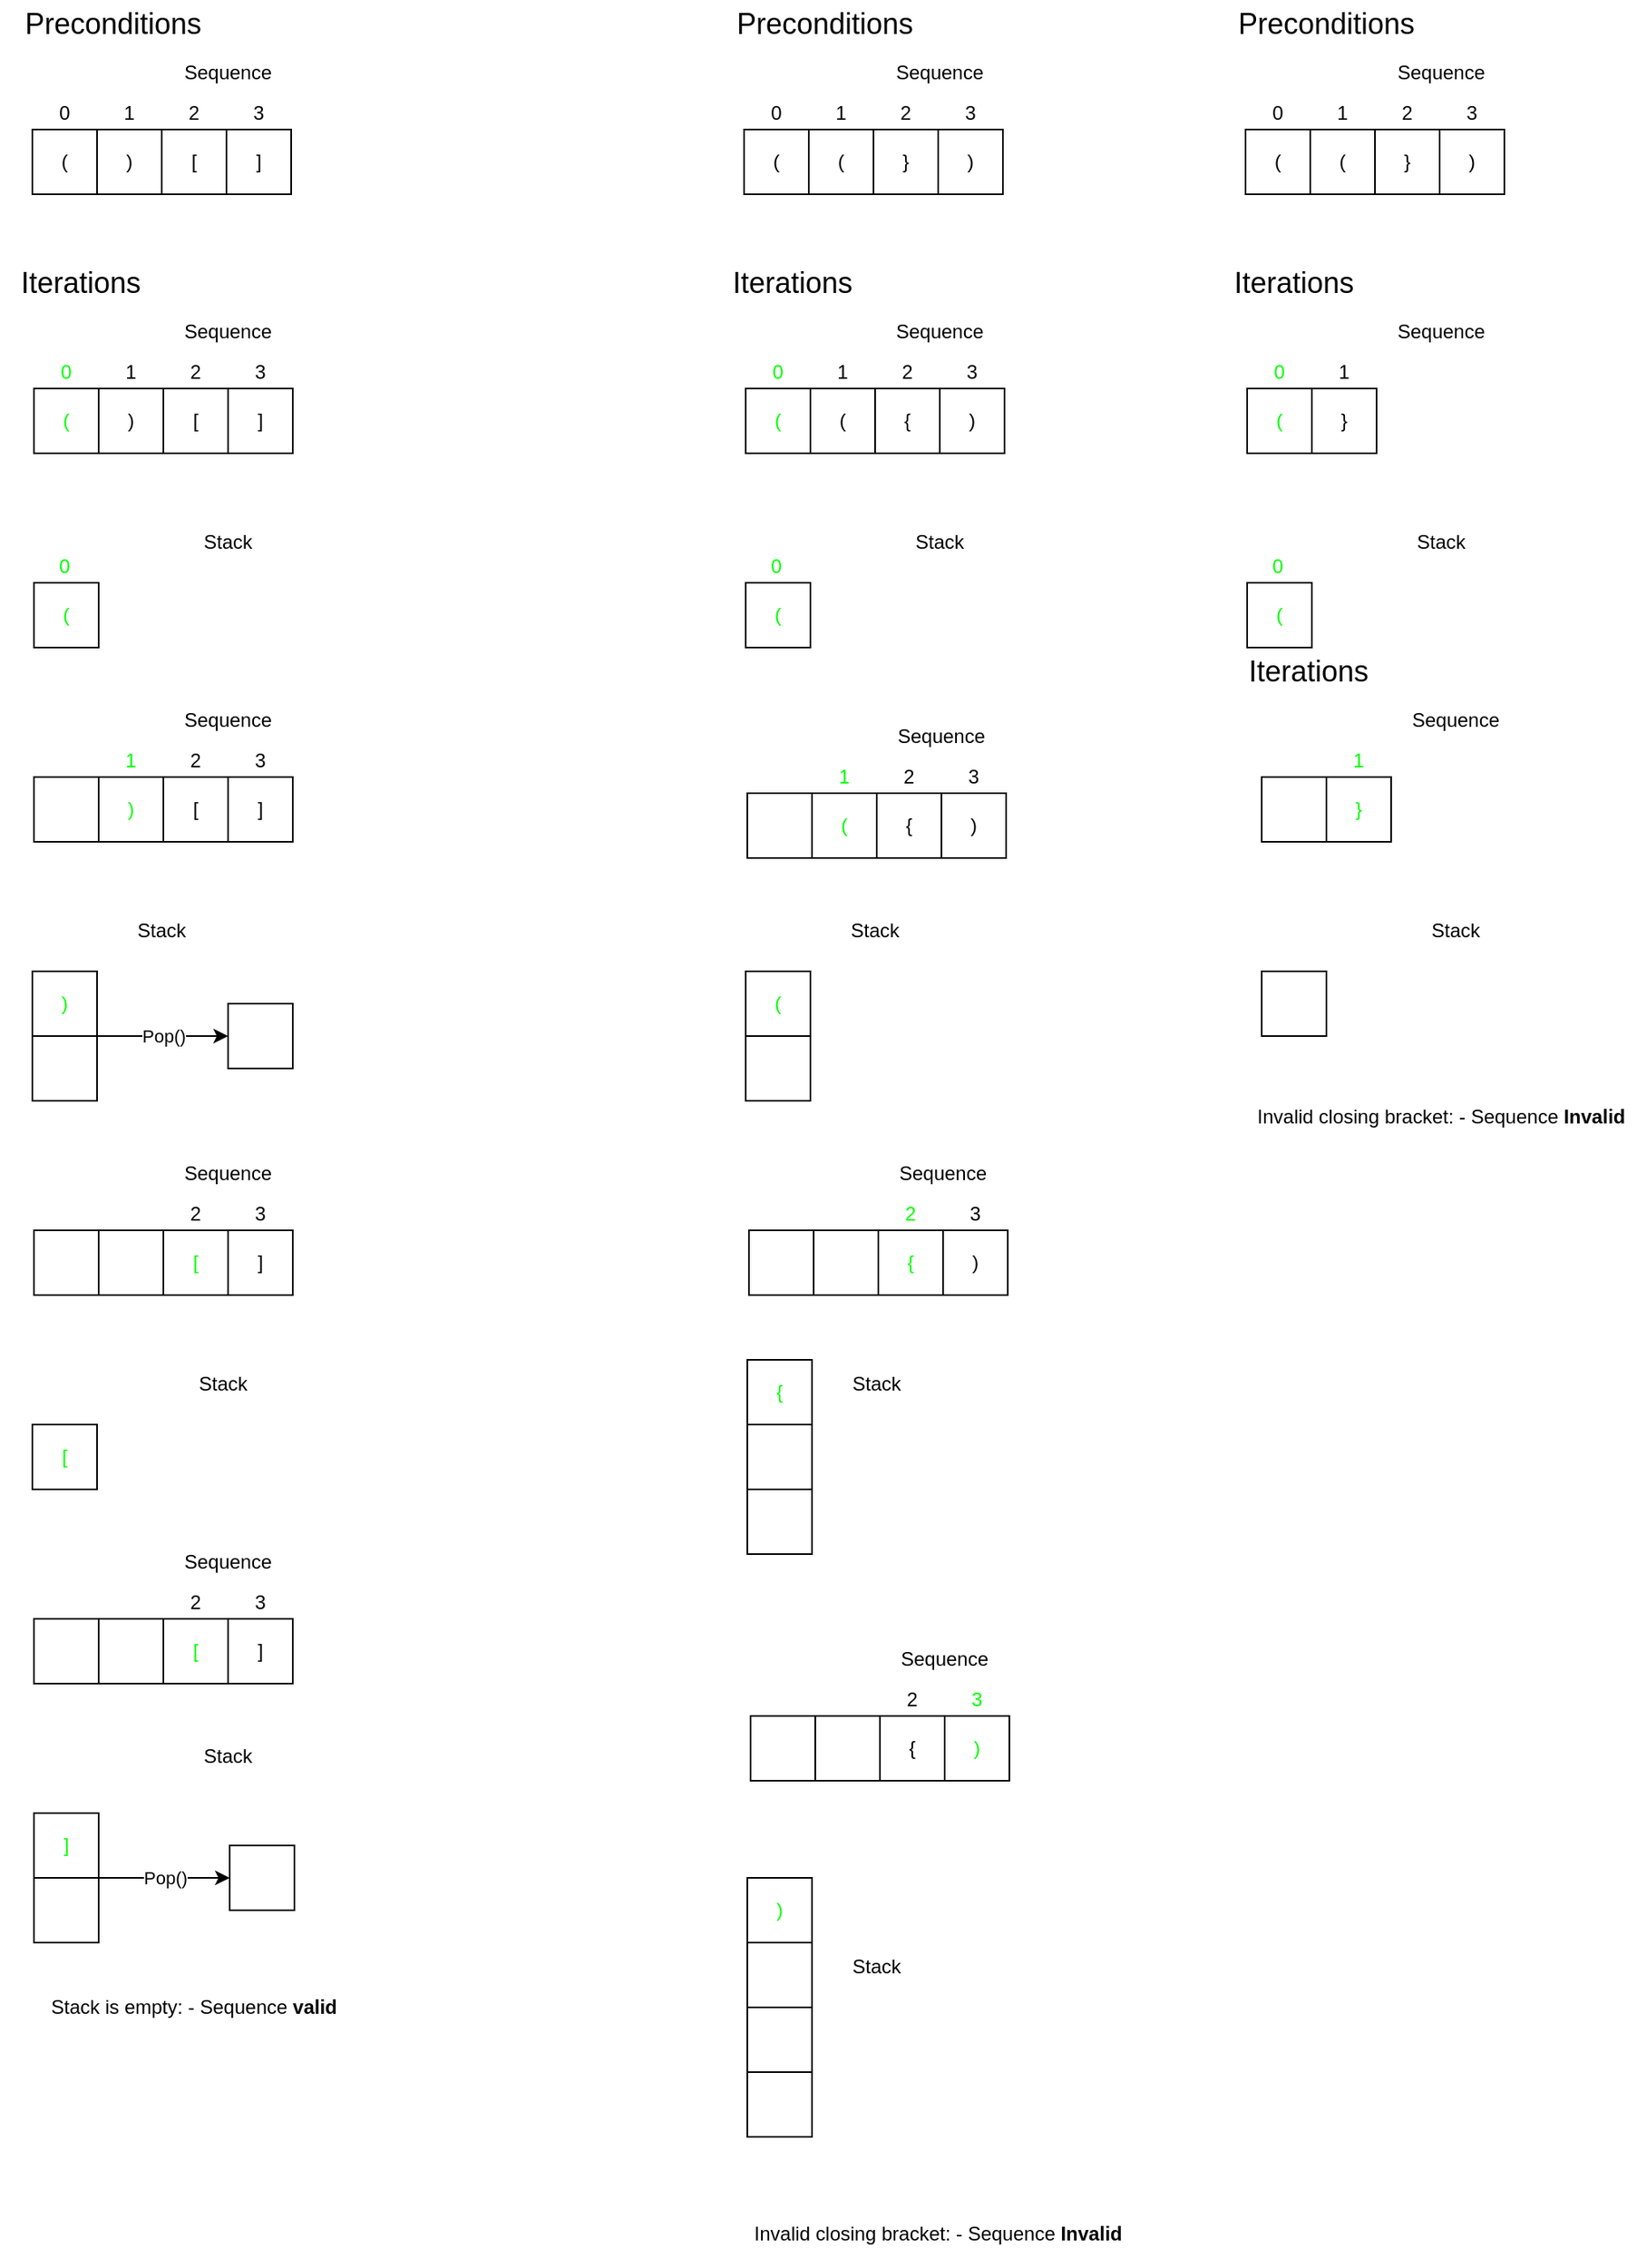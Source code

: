 <mxfile version="21.6.5" type="device">
  <diagram name="Page-1" id="on7K2pyPr1gFtHjquffn">
    <mxGraphModel dx="2720" dy="1686" grid="1" gridSize="10" guides="1" tooltips="1" connect="1" arrows="1" fold="1" page="1" pageScale="1" pageWidth="850" pageHeight="1100" math="0" shadow="0">
      <root>
        <mxCell id="0" />
        <mxCell id="1" parent="0" />
        <mxCell id="6OEM7R_kupbA7WdNX-fc-2" value="(" style="rounded=0;whiteSpace=wrap;html=1;" vertex="1" parent="1">
          <mxGeometry x="40" y="120" width="40" height="40" as="geometry" />
        </mxCell>
        <mxCell id="6OEM7R_kupbA7WdNX-fc-4" value=")" style="rounded=0;whiteSpace=wrap;html=1;" vertex="1" parent="1">
          <mxGeometry x="80" y="120" width="40" height="40" as="geometry" />
        </mxCell>
        <mxCell id="6OEM7R_kupbA7WdNX-fc-5" value="[" style="rounded=0;whiteSpace=wrap;html=1;" vertex="1" parent="1">
          <mxGeometry x="120" y="120" width="40" height="40" as="geometry" />
        </mxCell>
        <mxCell id="6OEM7R_kupbA7WdNX-fc-6" value="]" style="rounded=0;whiteSpace=wrap;html=1;" vertex="1" parent="1">
          <mxGeometry x="160" y="120" width="40" height="40" as="geometry" />
        </mxCell>
        <mxCell id="6OEM7R_kupbA7WdNX-fc-11" value="Sequence" style="text;html=1;strokeColor=none;fillColor=none;align=center;verticalAlign=middle;whiteSpace=wrap;rounded=0;" vertex="1" parent="1">
          <mxGeometry x="131" y="70" width="60" height="30" as="geometry" />
        </mxCell>
        <mxCell id="6OEM7R_kupbA7WdNX-fc-12" value="Preconditions" style="text;html=1;strokeColor=none;fillColor=none;align=center;verticalAlign=middle;whiteSpace=wrap;rounded=0;fontSize=18;" vertex="1" parent="1">
          <mxGeometry x="60" y="40" width="60" height="30" as="geometry" />
        </mxCell>
        <mxCell id="6OEM7R_kupbA7WdNX-fc-15" value="Iterations" style="text;html=1;strokeColor=none;fillColor=none;align=center;verticalAlign=middle;whiteSpace=wrap;rounded=0;fontSize=18;" vertex="1" parent="1">
          <mxGeometry x="40" y="200" width="60" height="30" as="geometry" />
        </mxCell>
        <mxCell id="6OEM7R_kupbA7WdNX-fc-16" value="(" style="rounded=0;whiteSpace=wrap;html=1;fontColor=#00FF00;" vertex="1" parent="1">
          <mxGeometry x="41" y="280" width="40" height="40" as="geometry" />
        </mxCell>
        <mxCell id="6OEM7R_kupbA7WdNX-fc-17" value=")" style="rounded=0;whiteSpace=wrap;html=1;" vertex="1" parent="1">
          <mxGeometry x="81" y="280" width="40" height="40" as="geometry" />
        </mxCell>
        <mxCell id="6OEM7R_kupbA7WdNX-fc-18" value="[" style="rounded=0;whiteSpace=wrap;html=1;" vertex="1" parent="1">
          <mxGeometry x="121" y="280" width="40" height="40" as="geometry" />
        </mxCell>
        <mxCell id="6OEM7R_kupbA7WdNX-fc-19" value="]" style="rounded=0;whiteSpace=wrap;html=1;" vertex="1" parent="1">
          <mxGeometry x="161" y="280" width="40" height="40" as="geometry" />
        </mxCell>
        <mxCell id="6OEM7R_kupbA7WdNX-fc-22" value="Sequence" style="text;html=1;strokeColor=none;fillColor=none;align=center;verticalAlign=middle;whiteSpace=wrap;rounded=0;" vertex="1" parent="1">
          <mxGeometry x="131" y="230" width="60" height="30" as="geometry" />
        </mxCell>
        <mxCell id="6OEM7R_kupbA7WdNX-fc-23" value="(" style="rounded=0;whiteSpace=wrap;html=1;fontColor=#00FF00;" vertex="1" parent="1">
          <mxGeometry x="41" y="400" width="40" height="40" as="geometry" />
        </mxCell>
        <mxCell id="6OEM7R_kupbA7WdNX-fc-24" value="0" style="text;html=1;strokeColor=none;fillColor=none;align=center;verticalAlign=middle;whiteSpace=wrap;rounded=0;" vertex="1" parent="1">
          <mxGeometry x="40" y="100" width="40" height="20" as="geometry" />
        </mxCell>
        <mxCell id="6OEM7R_kupbA7WdNX-fc-25" value="1" style="text;html=1;strokeColor=none;fillColor=none;align=center;verticalAlign=middle;whiteSpace=wrap;rounded=0;" vertex="1" parent="1">
          <mxGeometry x="80" y="100" width="40" height="20" as="geometry" />
        </mxCell>
        <mxCell id="6OEM7R_kupbA7WdNX-fc-26" value="2" style="text;html=1;strokeColor=none;fillColor=none;align=center;verticalAlign=middle;whiteSpace=wrap;rounded=0;" vertex="1" parent="1">
          <mxGeometry x="120" y="100" width="40" height="20" as="geometry" />
        </mxCell>
        <mxCell id="6OEM7R_kupbA7WdNX-fc-27" value="3" style="text;html=1;strokeColor=none;fillColor=none;align=center;verticalAlign=middle;whiteSpace=wrap;rounded=0;" vertex="1" parent="1">
          <mxGeometry x="160" y="100" width="40" height="20" as="geometry" />
        </mxCell>
        <mxCell id="6OEM7R_kupbA7WdNX-fc-30" value="Stack" style="text;html=1;strokeColor=none;fillColor=none;align=center;verticalAlign=middle;whiteSpace=wrap;rounded=0;" vertex="1" parent="1">
          <mxGeometry x="131" y="360" width="60" height="30" as="geometry" />
        </mxCell>
        <mxCell id="6OEM7R_kupbA7WdNX-fc-31" value="0" style="text;html=1;strokeColor=none;fillColor=none;align=center;verticalAlign=middle;whiteSpace=wrap;rounded=0;fontColor=#00FF00;" vertex="1" parent="1">
          <mxGeometry x="41" y="260" width="40" height="20" as="geometry" />
        </mxCell>
        <mxCell id="6OEM7R_kupbA7WdNX-fc-32" value="1" style="text;html=1;strokeColor=none;fillColor=none;align=center;verticalAlign=middle;whiteSpace=wrap;rounded=0;" vertex="1" parent="1">
          <mxGeometry x="81" y="260" width="40" height="20" as="geometry" />
        </mxCell>
        <mxCell id="6OEM7R_kupbA7WdNX-fc-33" value="2" style="text;html=1;strokeColor=none;fillColor=none;align=center;verticalAlign=middle;whiteSpace=wrap;rounded=0;" vertex="1" parent="1">
          <mxGeometry x="121" y="260" width="40" height="20" as="geometry" />
        </mxCell>
        <mxCell id="6OEM7R_kupbA7WdNX-fc-34" value="3" style="text;html=1;strokeColor=none;fillColor=none;align=center;verticalAlign=middle;whiteSpace=wrap;rounded=0;" vertex="1" parent="1">
          <mxGeometry x="161" y="260" width="40" height="20" as="geometry" />
        </mxCell>
        <mxCell id="6OEM7R_kupbA7WdNX-fc-38" value="(" style="rounded=0;whiteSpace=wrap;html=1;fontColor=#FFFFFF;" vertex="1" parent="1">
          <mxGeometry x="41" y="520" width="40" height="40" as="geometry" />
        </mxCell>
        <mxCell id="6OEM7R_kupbA7WdNX-fc-39" value=")" style="rounded=0;whiteSpace=wrap;html=1;fontColor=#00FF00;" vertex="1" parent="1">
          <mxGeometry x="81" y="520" width="40" height="40" as="geometry" />
        </mxCell>
        <mxCell id="6OEM7R_kupbA7WdNX-fc-40" value="[" style="rounded=0;whiteSpace=wrap;html=1;" vertex="1" parent="1">
          <mxGeometry x="121" y="520" width="40" height="40" as="geometry" />
        </mxCell>
        <mxCell id="6OEM7R_kupbA7WdNX-fc-41" value="]" style="rounded=0;whiteSpace=wrap;html=1;" vertex="1" parent="1">
          <mxGeometry x="161" y="520" width="40" height="40" as="geometry" />
        </mxCell>
        <mxCell id="6OEM7R_kupbA7WdNX-fc-44" value="Sequence" style="text;html=1;strokeColor=none;fillColor=none;align=center;verticalAlign=middle;whiteSpace=wrap;rounded=0;" vertex="1" parent="1">
          <mxGeometry x="131" y="470" width="60" height="30" as="geometry" />
        </mxCell>
        <mxCell id="6OEM7R_kupbA7WdNX-fc-45" value="(" style="rounded=0;whiteSpace=wrap;html=1;fontColor=#FFFFFF;" vertex="1" parent="1">
          <mxGeometry x="40" y="680" width="40" height="40" as="geometry" />
        </mxCell>
        <mxCell id="6OEM7R_kupbA7WdNX-fc-46" value="Stack" style="text;html=1;strokeColor=none;fillColor=none;align=center;verticalAlign=middle;whiteSpace=wrap;rounded=0;" vertex="1" parent="1">
          <mxGeometry x="90" y="600" width="60" height="30" as="geometry" />
        </mxCell>
        <mxCell id="6OEM7R_kupbA7WdNX-fc-47" value="0" style="text;html=1;strokeColor=none;fillColor=none;align=center;verticalAlign=middle;whiteSpace=wrap;rounded=0;fontColor=#FFFFFF;" vertex="1" parent="1">
          <mxGeometry x="41" y="500" width="40" height="20" as="geometry" />
        </mxCell>
        <mxCell id="6OEM7R_kupbA7WdNX-fc-48" value="1" style="text;html=1;strokeColor=none;fillColor=none;align=center;verticalAlign=middle;whiteSpace=wrap;rounded=0;fontColor=#00FF00;" vertex="1" parent="1">
          <mxGeometry x="81" y="500" width="40" height="20" as="geometry" />
        </mxCell>
        <mxCell id="6OEM7R_kupbA7WdNX-fc-49" value="2" style="text;html=1;strokeColor=none;fillColor=none;align=center;verticalAlign=middle;whiteSpace=wrap;rounded=0;" vertex="1" parent="1">
          <mxGeometry x="121" y="500" width="40" height="20" as="geometry" />
        </mxCell>
        <mxCell id="6OEM7R_kupbA7WdNX-fc-50" value="3" style="text;html=1;strokeColor=none;fillColor=none;align=center;verticalAlign=middle;whiteSpace=wrap;rounded=0;" vertex="1" parent="1">
          <mxGeometry x="161" y="500" width="40" height="20" as="geometry" />
        </mxCell>
        <mxCell id="6OEM7R_kupbA7WdNX-fc-53" value=")" style="rounded=0;whiteSpace=wrap;html=1;fontColor=#00FF00;" vertex="1" parent="1">
          <mxGeometry x="40" y="640" width="40" height="40" as="geometry" />
        </mxCell>
        <mxCell id="6OEM7R_kupbA7WdNX-fc-55" value="" style="rounded=0;whiteSpace=wrap;html=1;" vertex="1" parent="1">
          <mxGeometry x="161" y="660" width="40" height="40" as="geometry" />
        </mxCell>
        <mxCell id="6OEM7R_kupbA7WdNX-fc-57" value="(" style="rounded=0;whiteSpace=wrap;html=1;fontColor=#FFFFFF;" vertex="1" parent="1">
          <mxGeometry x="41" y="800" width="40" height="40" as="geometry" />
        </mxCell>
        <mxCell id="6OEM7R_kupbA7WdNX-fc-58" value=")" style="rounded=0;whiteSpace=wrap;html=1;fontColor=#FFFFFF;" vertex="1" parent="1">
          <mxGeometry x="81" y="800" width="40" height="40" as="geometry" />
        </mxCell>
        <mxCell id="6OEM7R_kupbA7WdNX-fc-59" value="[" style="rounded=0;whiteSpace=wrap;html=1;fontColor=#00FF00;" vertex="1" parent="1">
          <mxGeometry x="121" y="800" width="40" height="40" as="geometry" />
        </mxCell>
        <mxCell id="6OEM7R_kupbA7WdNX-fc-60" value="]" style="rounded=0;whiteSpace=wrap;html=1;" vertex="1" parent="1">
          <mxGeometry x="161" y="800" width="40" height="40" as="geometry" />
        </mxCell>
        <mxCell id="6OEM7R_kupbA7WdNX-fc-63" value="Sequence" style="text;html=1;strokeColor=none;fillColor=none;align=center;verticalAlign=middle;whiteSpace=wrap;rounded=0;" vertex="1" parent="1">
          <mxGeometry x="131" y="750" width="60" height="30" as="geometry" />
        </mxCell>
        <mxCell id="6OEM7R_kupbA7WdNX-fc-64" value="[" style="rounded=0;whiteSpace=wrap;html=1;fontColor=#00FF00;" vertex="1" parent="1">
          <mxGeometry x="40" y="920" width="40" height="40" as="geometry" />
        </mxCell>
        <mxCell id="6OEM7R_kupbA7WdNX-fc-65" value="Stack" style="text;html=1;strokeColor=none;fillColor=none;align=center;verticalAlign=middle;whiteSpace=wrap;rounded=0;" vertex="1" parent="1">
          <mxGeometry x="128" y="880" width="60" height="30" as="geometry" />
        </mxCell>
        <mxCell id="6OEM7R_kupbA7WdNX-fc-66" value="0" style="text;html=1;strokeColor=none;fillColor=none;align=center;verticalAlign=middle;whiteSpace=wrap;rounded=0;fontColor=#FFFFFF;" vertex="1" parent="1">
          <mxGeometry x="41" y="780" width="40" height="20" as="geometry" />
        </mxCell>
        <mxCell id="6OEM7R_kupbA7WdNX-fc-67" value="1" style="text;html=1;strokeColor=none;fillColor=none;align=center;verticalAlign=middle;whiteSpace=wrap;rounded=0;fontColor=#FFFFFF;" vertex="1" parent="1">
          <mxGeometry x="81" y="780" width="40" height="20" as="geometry" />
        </mxCell>
        <mxCell id="6OEM7R_kupbA7WdNX-fc-68" value="2" style="text;html=1;strokeColor=none;fillColor=none;align=center;verticalAlign=middle;whiteSpace=wrap;rounded=0;" vertex="1" parent="1">
          <mxGeometry x="121" y="780" width="40" height="20" as="geometry" />
        </mxCell>
        <mxCell id="6OEM7R_kupbA7WdNX-fc-69" value="3" style="text;html=1;strokeColor=none;fillColor=none;align=center;verticalAlign=middle;whiteSpace=wrap;rounded=0;" vertex="1" parent="1">
          <mxGeometry x="161" y="780" width="40" height="20" as="geometry" />
        </mxCell>
        <mxCell id="6OEM7R_kupbA7WdNX-fc-75" value="0" style="text;html=1;strokeColor=none;fillColor=none;align=center;verticalAlign=middle;whiteSpace=wrap;rounded=0;fontColor=#00FF00;" vertex="1" parent="1">
          <mxGeometry x="40" y="380" width="40" height="20" as="geometry" />
        </mxCell>
        <mxCell id="6OEM7R_kupbA7WdNX-fc-78" value="Pop()" style="endArrow=classic;html=1;rounded=0;exitX=1;exitY=0;exitDx=0;exitDy=0;entryX=0;entryY=0.5;entryDx=0;entryDy=0;" edge="1" parent="1" source="6OEM7R_kupbA7WdNX-fc-45" target="6OEM7R_kupbA7WdNX-fc-55">
          <mxGeometry width="50" height="50" relative="1" as="geometry">
            <mxPoint x="200" y="700" as="sourcePoint" />
            <mxPoint x="250" y="650" as="targetPoint" />
          </mxGeometry>
        </mxCell>
        <mxCell id="6OEM7R_kupbA7WdNX-fc-79" value="(" style="rounded=0;whiteSpace=wrap;html=1;fontColor=#FFFFFF;" vertex="1" parent="1">
          <mxGeometry x="41" y="1040" width="40" height="40" as="geometry" />
        </mxCell>
        <mxCell id="6OEM7R_kupbA7WdNX-fc-80" value=")" style="rounded=0;whiteSpace=wrap;html=1;fontColor=#FFFFFF;" vertex="1" parent="1">
          <mxGeometry x="81" y="1040" width="40" height="40" as="geometry" />
        </mxCell>
        <mxCell id="6OEM7R_kupbA7WdNX-fc-81" value="[" style="rounded=0;whiteSpace=wrap;html=1;fontColor=#00FF00;" vertex="1" parent="1">
          <mxGeometry x="121" y="1040" width="40" height="40" as="geometry" />
        </mxCell>
        <mxCell id="6OEM7R_kupbA7WdNX-fc-82" value="]" style="rounded=0;whiteSpace=wrap;html=1;" vertex="1" parent="1">
          <mxGeometry x="161" y="1040" width="40" height="40" as="geometry" />
        </mxCell>
        <mxCell id="6OEM7R_kupbA7WdNX-fc-83" value="Sequence" style="text;html=1;strokeColor=none;fillColor=none;align=center;verticalAlign=middle;whiteSpace=wrap;rounded=0;" vertex="1" parent="1">
          <mxGeometry x="131" y="990" width="60" height="30" as="geometry" />
        </mxCell>
        <mxCell id="6OEM7R_kupbA7WdNX-fc-84" value="[" style="rounded=0;whiteSpace=wrap;html=1;fontColor=#FFFFFF;" vertex="1" parent="1">
          <mxGeometry x="41" y="1200" width="40" height="40" as="geometry" />
        </mxCell>
        <mxCell id="6OEM7R_kupbA7WdNX-fc-85" value="Stack" style="text;html=1;strokeColor=none;fillColor=none;align=center;verticalAlign=middle;whiteSpace=wrap;rounded=0;" vertex="1" parent="1">
          <mxGeometry x="131" y="1110" width="60" height="30" as="geometry" />
        </mxCell>
        <mxCell id="6OEM7R_kupbA7WdNX-fc-86" value="0" style="text;html=1;strokeColor=none;fillColor=none;align=center;verticalAlign=middle;whiteSpace=wrap;rounded=0;fontColor=#FFFFFF;" vertex="1" parent="1">
          <mxGeometry x="41" y="1020" width="40" height="20" as="geometry" />
        </mxCell>
        <mxCell id="6OEM7R_kupbA7WdNX-fc-87" value="1" style="text;html=1;strokeColor=none;fillColor=none;align=center;verticalAlign=middle;whiteSpace=wrap;rounded=0;fontColor=#FFFFFF;" vertex="1" parent="1">
          <mxGeometry x="81" y="1020" width="40" height="20" as="geometry" />
        </mxCell>
        <mxCell id="6OEM7R_kupbA7WdNX-fc-88" value="2" style="text;html=1;strokeColor=none;fillColor=none;align=center;verticalAlign=middle;whiteSpace=wrap;rounded=0;" vertex="1" parent="1">
          <mxGeometry x="121" y="1020" width="40" height="20" as="geometry" />
        </mxCell>
        <mxCell id="6OEM7R_kupbA7WdNX-fc-89" value="3" style="text;html=1;strokeColor=none;fillColor=none;align=center;verticalAlign=middle;whiteSpace=wrap;rounded=0;" vertex="1" parent="1">
          <mxGeometry x="161" y="1020" width="40" height="20" as="geometry" />
        </mxCell>
        <mxCell id="6OEM7R_kupbA7WdNX-fc-90" value="]" style="rounded=0;whiteSpace=wrap;html=1;fontColor=#00FF00;" vertex="1" parent="1">
          <mxGeometry x="41" y="1160" width="40" height="40" as="geometry" />
        </mxCell>
        <mxCell id="6OEM7R_kupbA7WdNX-fc-93" value="" style="rounded=0;whiteSpace=wrap;html=1;" vertex="1" parent="1">
          <mxGeometry x="162" y="1180" width="40" height="40" as="geometry" />
        </mxCell>
        <mxCell id="6OEM7R_kupbA7WdNX-fc-94" value="Pop()" style="endArrow=classic;html=1;rounded=0;exitX=1;exitY=0;exitDx=0;exitDy=0;entryX=0;entryY=0.5;entryDx=0;entryDy=0;" edge="1" parent="1" target="6OEM7R_kupbA7WdNX-fc-93">
          <mxGeometry width="50" height="50" relative="1" as="geometry">
            <mxPoint x="81" y="1200" as="sourcePoint" />
            <mxPoint x="251" y="1170" as="targetPoint" />
          </mxGeometry>
        </mxCell>
        <mxCell id="6OEM7R_kupbA7WdNX-fc-95" value="Stack is empty: - Sequence &lt;b&gt;valid&lt;/b&gt;" style="text;html=1;strokeColor=none;fillColor=none;align=center;verticalAlign=middle;whiteSpace=wrap;rounded=0;" vertex="1" parent="1">
          <mxGeometry x="20" y="1260" width="240" height="40" as="geometry" />
        </mxCell>
        <mxCell id="6OEM7R_kupbA7WdNX-fc-96" value="(" style="rounded=0;whiteSpace=wrap;html=1;" vertex="1" parent="1">
          <mxGeometry x="480" y="120" width="40" height="40" as="geometry" />
        </mxCell>
        <mxCell id="6OEM7R_kupbA7WdNX-fc-97" value="(" style="rounded=0;whiteSpace=wrap;html=1;" vertex="1" parent="1">
          <mxGeometry x="520" y="120" width="40" height="40" as="geometry" />
        </mxCell>
        <mxCell id="6OEM7R_kupbA7WdNX-fc-98" value="}" style="rounded=0;whiteSpace=wrap;html=1;" vertex="1" parent="1">
          <mxGeometry x="560" y="120" width="40" height="40" as="geometry" />
        </mxCell>
        <mxCell id="6OEM7R_kupbA7WdNX-fc-99" value=")" style="rounded=0;whiteSpace=wrap;html=1;" vertex="1" parent="1">
          <mxGeometry x="600" y="120" width="40" height="40" as="geometry" />
        </mxCell>
        <mxCell id="6OEM7R_kupbA7WdNX-fc-100" value="Sequence" style="text;html=1;strokeColor=none;fillColor=none;align=center;verticalAlign=middle;whiteSpace=wrap;rounded=0;" vertex="1" parent="1">
          <mxGeometry x="571" y="70" width="60" height="30" as="geometry" />
        </mxCell>
        <mxCell id="6OEM7R_kupbA7WdNX-fc-101" value="Preconditions" style="text;html=1;strokeColor=none;fillColor=none;align=center;verticalAlign=middle;whiteSpace=wrap;rounded=0;fontSize=18;" vertex="1" parent="1">
          <mxGeometry x="500" y="40" width="60" height="30" as="geometry" />
        </mxCell>
        <mxCell id="6OEM7R_kupbA7WdNX-fc-102" value="0" style="text;html=1;strokeColor=none;fillColor=none;align=center;verticalAlign=middle;whiteSpace=wrap;rounded=0;" vertex="1" parent="1">
          <mxGeometry x="480" y="100" width="40" height="20" as="geometry" />
        </mxCell>
        <mxCell id="6OEM7R_kupbA7WdNX-fc-103" value="1" style="text;html=1;strokeColor=none;fillColor=none;align=center;verticalAlign=middle;whiteSpace=wrap;rounded=0;" vertex="1" parent="1">
          <mxGeometry x="520" y="100" width="40" height="20" as="geometry" />
        </mxCell>
        <mxCell id="6OEM7R_kupbA7WdNX-fc-104" value="2" style="text;html=1;strokeColor=none;fillColor=none;align=center;verticalAlign=middle;whiteSpace=wrap;rounded=0;" vertex="1" parent="1">
          <mxGeometry x="560" y="100" width="40" height="20" as="geometry" />
        </mxCell>
        <mxCell id="6OEM7R_kupbA7WdNX-fc-105" value="3" style="text;html=1;strokeColor=none;fillColor=none;align=center;verticalAlign=middle;whiteSpace=wrap;rounded=0;" vertex="1" parent="1">
          <mxGeometry x="600" y="100" width="40" height="20" as="geometry" />
        </mxCell>
        <mxCell id="6OEM7R_kupbA7WdNX-fc-106" value="Iterations" style="text;html=1;strokeColor=none;fillColor=none;align=center;verticalAlign=middle;whiteSpace=wrap;rounded=0;fontSize=18;" vertex="1" parent="1">
          <mxGeometry x="480" y="200" width="60" height="30" as="geometry" />
        </mxCell>
        <mxCell id="6OEM7R_kupbA7WdNX-fc-107" value="(" style="rounded=0;whiteSpace=wrap;html=1;fontColor=#00FF00;" vertex="1" parent="1">
          <mxGeometry x="481" y="280" width="40" height="40" as="geometry" />
        </mxCell>
        <mxCell id="6OEM7R_kupbA7WdNX-fc-108" value="(" style="rounded=0;whiteSpace=wrap;html=1;" vertex="1" parent="1">
          <mxGeometry x="521" y="280" width="40" height="40" as="geometry" />
        </mxCell>
        <mxCell id="6OEM7R_kupbA7WdNX-fc-109" value="{" style="rounded=0;whiteSpace=wrap;html=1;" vertex="1" parent="1">
          <mxGeometry x="561" y="280" width="40" height="40" as="geometry" />
        </mxCell>
        <mxCell id="6OEM7R_kupbA7WdNX-fc-110" value=")" style="rounded=0;whiteSpace=wrap;html=1;" vertex="1" parent="1">
          <mxGeometry x="601" y="280" width="40" height="40" as="geometry" />
        </mxCell>
        <mxCell id="6OEM7R_kupbA7WdNX-fc-111" value="Sequence" style="text;html=1;strokeColor=none;fillColor=none;align=center;verticalAlign=middle;whiteSpace=wrap;rounded=0;" vertex="1" parent="1">
          <mxGeometry x="571" y="230" width="60" height="30" as="geometry" />
        </mxCell>
        <mxCell id="6OEM7R_kupbA7WdNX-fc-112" value="(" style="rounded=0;whiteSpace=wrap;html=1;fontColor=#00FF00;" vertex="1" parent="1">
          <mxGeometry x="481" y="400" width="40" height="40" as="geometry" />
        </mxCell>
        <mxCell id="6OEM7R_kupbA7WdNX-fc-113" value="Stack" style="text;html=1;strokeColor=none;fillColor=none;align=center;verticalAlign=middle;whiteSpace=wrap;rounded=0;" vertex="1" parent="1">
          <mxGeometry x="571" y="360" width="60" height="30" as="geometry" />
        </mxCell>
        <mxCell id="6OEM7R_kupbA7WdNX-fc-114" value="0" style="text;html=1;strokeColor=none;fillColor=none;align=center;verticalAlign=middle;whiteSpace=wrap;rounded=0;fontColor=#00FF00;" vertex="1" parent="1">
          <mxGeometry x="481" y="260" width="40" height="20" as="geometry" />
        </mxCell>
        <mxCell id="6OEM7R_kupbA7WdNX-fc-115" value="1" style="text;html=1;strokeColor=none;fillColor=none;align=center;verticalAlign=middle;whiteSpace=wrap;rounded=0;" vertex="1" parent="1">
          <mxGeometry x="521" y="260" width="40" height="20" as="geometry" />
        </mxCell>
        <mxCell id="6OEM7R_kupbA7WdNX-fc-116" value="2" style="text;html=1;strokeColor=none;fillColor=none;align=center;verticalAlign=middle;whiteSpace=wrap;rounded=0;" vertex="1" parent="1">
          <mxGeometry x="561" y="260" width="40" height="20" as="geometry" />
        </mxCell>
        <mxCell id="6OEM7R_kupbA7WdNX-fc-117" value="3" style="text;html=1;strokeColor=none;fillColor=none;align=center;verticalAlign=middle;whiteSpace=wrap;rounded=0;" vertex="1" parent="1">
          <mxGeometry x="601" y="260" width="40" height="20" as="geometry" />
        </mxCell>
        <mxCell id="6OEM7R_kupbA7WdNX-fc-118" value="0" style="text;html=1;strokeColor=none;fillColor=none;align=center;verticalAlign=middle;whiteSpace=wrap;rounded=0;fontColor=#00FF00;" vertex="1" parent="1">
          <mxGeometry x="480" y="380" width="40" height="20" as="geometry" />
        </mxCell>
        <mxCell id="6OEM7R_kupbA7WdNX-fc-119" value="(" style="rounded=0;whiteSpace=wrap;html=1;fontColor=#FFFFFF;" vertex="1" parent="1">
          <mxGeometry x="482" y="530" width="40" height="40" as="geometry" />
        </mxCell>
        <mxCell id="6OEM7R_kupbA7WdNX-fc-120" value="(" style="rounded=0;whiteSpace=wrap;html=1;fontColor=#00FF00;" vertex="1" parent="1">
          <mxGeometry x="522" y="530" width="40" height="40" as="geometry" />
        </mxCell>
        <mxCell id="6OEM7R_kupbA7WdNX-fc-121" value="{" style="rounded=0;whiteSpace=wrap;html=1;" vertex="1" parent="1">
          <mxGeometry x="562" y="530" width="40" height="40" as="geometry" />
        </mxCell>
        <mxCell id="6OEM7R_kupbA7WdNX-fc-122" value=")" style="rounded=0;whiteSpace=wrap;html=1;" vertex="1" parent="1">
          <mxGeometry x="602" y="530" width="40" height="40" as="geometry" />
        </mxCell>
        <mxCell id="6OEM7R_kupbA7WdNX-fc-123" value="Sequence" style="text;html=1;strokeColor=none;fillColor=none;align=center;verticalAlign=middle;whiteSpace=wrap;rounded=0;" vertex="1" parent="1">
          <mxGeometry x="572" y="480" width="60" height="30" as="geometry" />
        </mxCell>
        <mxCell id="6OEM7R_kupbA7WdNX-fc-124" value="(" style="rounded=0;whiteSpace=wrap;html=1;fontColor=#FFFFFF;" vertex="1" parent="1">
          <mxGeometry x="481" y="680" width="40" height="40" as="geometry" />
        </mxCell>
        <mxCell id="6OEM7R_kupbA7WdNX-fc-125" value="Stack" style="text;html=1;strokeColor=none;fillColor=none;align=center;verticalAlign=middle;whiteSpace=wrap;rounded=0;" vertex="1" parent="1">
          <mxGeometry x="531" y="600" width="60" height="30" as="geometry" />
        </mxCell>
        <mxCell id="6OEM7R_kupbA7WdNX-fc-126" value="0" style="text;html=1;strokeColor=none;fillColor=none;align=center;verticalAlign=middle;whiteSpace=wrap;rounded=0;fontColor=#FFFFFF;" vertex="1" parent="1">
          <mxGeometry x="482" y="510" width="40" height="20" as="geometry" />
        </mxCell>
        <mxCell id="6OEM7R_kupbA7WdNX-fc-127" value="1" style="text;html=1;strokeColor=none;fillColor=none;align=center;verticalAlign=middle;whiteSpace=wrap;rounded=0;fontColor=#00FF00;" vertex="1" parent="1">
          <mxGeometry x="522" y="510" width="40" height="20" as="geometry" />
        </mxCell>
        <mxCell id="6OEM7R_kupbA7WdNX-fc-128" value="2" style="text;html=1;strokeColor=none;fillColor=none;align=center;verticalAlign=middle;whiteSpace=wrap;rounded=0;" vertex="1" parent="1">
          <mxGeometry x="562" y="510" width="40" height="20" as="geometry" />
        </mxCell>
        <mxCell id="6OEM7R_kupbA7WdNX-fc-129" value="3" style="text;html=1;strokeColor=none;fillColor=none;align=center;verticalAlign=middle;whiteSpace=wrap;rounded=0;" vertex="1" parent="1">
          <mxGeometry x="602" y="510" width="40" height="20" as="geometry" />
        </mxCell>
        <mxCell id="6OEM7R_kupbA7WdNX-fc-130" value="(" style="rounded=0;whiteSpace=wrap;html=1;fontColor=#00FF00;" vertex="1" parent="1">
          <mxGeometry x="481" y="640" width="40" height="40" as="geometry" />
        </mxCell>
        <mxCell id="6OEM7R_kupbA7WdNX-fc-133" value="(" style="rounded=0;whiteSpace=wrap;html=1;fontColor=#FFFFFF;" vertex="1" parent="1">
          <mxGeometry x="483" y="800" width="40" height="40" as="geometry" />
        </mxCell>
        <mxCell id="6OEM7R_kupbA7WdNX-fc-134" value="(" style="rounded=0;whiteSpace=wrap;html=1;fontColor=#FFFFFF;" vertex="1" parent="1">
          <mxGeometry x="523" y="800" width="40" height="40" as="geometry" />
        </mxCell>
        <mxCell id="6OEM7R_kupbA7WdNX-fc-135" value="{" style="rounded=0;whiteSpace=wrap;html=1;fontColor=#00FF00;" vertex="1" parent="1">
          <mxGeometry x="563" y="800" width="40" height="40" as="geometry" />
        </mxCell>
        <mxCell id="6OEM7R_kupbA7WdNX-fc-136" value=")" style="rounded=0;whiteSpace=wrap;html=1;" vertex="1" parent="1">
          <mxGeometry x="603" y="800" width="40" height="40" as="geometry" />
        </mxCell>
        <mxCell id="6OEM7R_kupbA7WdNX-fc-137" value="Sequence" style="text;html=1;strokeColor=none;fillColor=none;align=center;verticalAlign=middle;whiteSpace=wrap;rounded=0;" vertex="1" parent="1">
          <mxGeometry x="573" y="750" width="60" height="30" as="geometry" />
        </mxCell>
        <mxCell id="6OEM7R_kupbA7WdNX-fc-138" value="(" style="rounded=0;whiteSpace=wrap;html=1;fontColor=#FFFFFF;" vertex="1" parent="1">
          <mxGeometry x="482" y="960" width="40" height="40" as="geometry" />
        </mxCell>
        <mxCell id="6OEM7R_kupbA7WdNX-fc-139" value="Stack" style="text;html=1;strokeColor=none;fillColor=none;align=center;verticalAlign=middle;whiteSpace=wrap;rounded=0;" vertex="1" parent="1">
          <mxGeometry x="532" y="880" width="60" height="30" as="geometry" />
        </mxCell>
        <mxCell id="6OEM7R_kupbA7WdNX-fc-140" value="0" style="text;html=1;strokeColor=none;fillColor=none;align=center;verticalAlign=middle;whiteSpace=wrap;rounded=0;fontColor=#FFFFFF;" vertex="1" parent="1">
          <mxGeometry x="483" y="780" width="40" height="20" as="geometry" />
        </mxCell>
        <mxCell id="6OEM7R_kupbA7WdNX-fc-141" value="1" style="text;html=1;strokeColor=none;fillColor=none;align=center;verticalAlign=middle;whiteSpace=wrap;rounded=0;fontColor=#FFFFFF;" vertex="1" parent="1">
          <mxGeometry x="523" y="780" width="40" height="20" as="geometry" />
        </mxCell>
        <mxCell id="6OEM7R_kupbA7WdNX-fc-142" value="2" style="text;html=1;strokeColor=none;fillColor=none;align=center;verticalAlign=middle;whiteSpace=wrap;rounded=0;fontColor=#00FF00;" vertex="1" parent="1">
          <mxGeometry x="563" y="780" width="40" height="20" as="geometry" />
        </mxCell>
        <mxCell id="6OEM7R_kupbA7WdNX-fc-143" value="3" style="text;html=1;strokeColor=none;fillColor=none;align=center;verticalAlign=middle;whiteSpace=wrap;rounded=0;" vertex="1" parent="1">
          <mxGeometry x="603" y="780" width="40" height="20" as="geometry" />
        </mxCell>
        <mxCell id="6OEM7R_kupbA7WdNX-fc-144" value="(" style="rounded=0;whiteSpace=wrap;html=1;fontColor=#FFFFFF;" vertex="1" parent="1">
          <mxGeometry x="482" y="920" width="40" height="40" as="geometry" />
        </mxCell>
        <mxCell id="6OEM7R_kupbA7WdNX-fc-145" value="{" style="rounded=0;whiteSpace=wrap;html=1;fontColor=#00FF00;" vertex="1" parent="1">
          <mxGeometry x="482" y="880" width="40" height="40" as="geometry" />
        </mxCell>
        <mxCell id="6OEM7R_kupbA7WdNX-fc-146" value="(" style="rounded=0;whiteSpace=wrap;html=1;fontColor=#FFFFFF;" vertex="1" parent="1">
          <mxGeometry x="484" y="1100" width="40" height="40" as="geometry" />
        </mxCell>
        <mxCell id="6OEM7R_kupbA7WdNX-fc-147" value="(" style="rounded=0;whiteSpace=wrap;html=1;fontColor=#FFFFFF;" vertex="1" parent="1">
          <mxGeometry x="524" y="1100" width="40" height="40" as="geometry" />
        </mxCell>
        <mxCell id="6OEM7R_kupbA7WdNX-fc-148" value="{" style="rounded=0;whiteSpace=wrap;html=1;fontColor=default;" vertex="1" parent="1">
          <mxGeometry x="564" y="1100" width="40" height="40" as="geometry" />
        </mxCell>
        <mxCell id="6OEM7R_kupbA7WdNX-fc-149" value=")" style="rounded=0;whiteSpace=wrap;html=1;fontColor=#00FF00;" vertex="1" parent="1">
          <mxGeometry x="604" y="1100" width="40" height="40" as="geometry" />
        </mxCell>
        <mxCell id="6OEM7R_kupbA7WdNX-fc-150" value="Sequence" style="text;html=1;strokeColor=none;fillColor=none;align=center;verticalAlign=middle;whiteSpace=wrap;rounded=0;" vertex="1" parent="1">
          <mxGeometry x="574" y="1050" width="60" height="30" as="geometry" />
        </mxCell>
        <mxCell id="6OEM7R_kupbA7WdNX-fc-151" value="(" style="rounded=0;whiteSpace=wrap;html=1;fontColor=#FFFFFF;" vertex="1" parent="1">
          <mxGeometry x="482" y="1320" width="40" height="40" as="geometry" />
        </mxCell>
        <mxCell id="6OEM7R_kupbA7WdNX-fc-152" value="Stack" style="text;html=1;strokeColor=none;fillColor=none;align=center;verticalAlign=middle;whiteSpace=wrap;rounded=0;" vertex="1" parent="1">
          <mxGeometry x="532" y="1240" width="60" height="30" as="geometry" />
        </mxCell>
        <mxCell id="6OEM7R_kupbA7WdNX-fc-153" value="0" style="text;html=1;strokeColor=none;fillColor=none;align=center;verticalAlign=middle;whiteSpace=wrap;rounded=0;fontColor=#FFFFFF;" vertex="1" parent="1">
          <mxGeometry x="484" y="1080" width="40" height="20" as="geometry" />
        </mxCell>
        <mxCell id="6OEM7R_kupbA7WdNX-fc-154" value="1" style="text;html=1;strokeColor=none;fillColor=none;align=center;verticalAlign=middle;whiteSpace=wrap;rounded=0;fontColor=#FFFFFF;" vertex="1" parent="1">
          <mxGeometry x="524" y="1080" width="40" height="20" as="geometry" />
        </mxCell>
        <mxCell id="6OEM7R_kupbA7WdNX-fc-155" value="2" style="text;html=1;strokeColor=none;fillColor=none;align=center;verticalAlign=middle;whiteSpace=wrap;rounded=0;fontColor=default;" vertex="1" parent="1">
          <mxGeometry x="564" y="1080" width="40" height="20" as="geometry" />
        </mxCell>
        <mxCell id="6OEM7R_kupbA7WdNX-fc-156" value="3" style="text;html=1;strokeColor=none;fillColor=none;align=center;verticalAlign=middle;whiteSpace=wrap;rounded=0;fontColor=#00FF00;" vertex="1" parent="1">
          <mxGeometry x="604" y="1080" width="40" height="20" as="geometry" />
        </mxCell>
        <mxCell id="6OEM7R_kupbA7WdNX-fc-157" value="(" style="rounded=0;whiteSpace=wrap;html=1;fontColor=#FFFFFF;" vertex="1" parent="1">
          <mxGeometry x="482" y="1280" width="40" height="40" as="geometry" />
        </mxCell>
        <mxCell id="6OEM7R_kupbA7WdNX-fc-158" value="{" style="rounded=0;whiteSpace=wrap;html=1;fontColor=#FFFFFF;" vertex="1" parent="1">
          <mxGeometry x="482" y="1240" width="40" height="40" as="geometry" />
        </mxCell>
        <mxCell id="6OEM7R_kupbA7WdNX-fc-159" value=")" style="rounded=0;whiteSpace=wrap;html=1;fontColor=#00FF00;" vertex="1" parent="1">
          <mxGeometry x="482" y="1200" width="40" height="40" as="geometry" />
        </mxCell>
        <mxCell id="6OEM7R_kupbA7WdNX-fc-160" value="Invalid closing bracket: - Sequence &lt;b&gt;Invalid&lt;/b&gt;" style="text;html=1;strokeColor=none;fillColor=none;align=center;verticalAlign=middle;whiteSpace=wrap;rounded=0;" vertex="1" parent="1">
          <mxGeometry x="480" y="1400" width="240" height="40" as="geometry" />
        </mxCell>
        <mxCell id="6OEM7R_kupbA7WdNX-fc-162" value="(" style="rounded=0;whiteSpace=wrap;html=1;" vertex="1" parent="1">
          <mxGeometry x="790" y="120" width="40" height="40" as="geometry" />
        </mxCell>
        <mxCell id="6OEM7R_kupbA7WdNX-fc-163" value="(" style="rounded=0;whiteSpace=wrap;html=1;" vertex="1" parent="1">
          <mxGeometry x="830" y="120" width="40" height="40" as="geometry" />
        </mxCell>
        <mxCell id="6OEM7R_kupbA7WdNX-fc-164" value="}" style="rounded=0;whiteSpace=wrap;html=1;" vertex="1" parent="1">
          <mxGeometry x="870" y="120" width="40" height="40" as="geometry" />
        </mxCell>
        <mxCell id="6OEM7R_kupbA7WdNX-fc-165" value=")" style="rounded=0;whiteSpace=wrap;html=1;" vertex="1" parent="1">
          <mxGeometry x="910" y="120" width="40" height="40" as="geometry" />
        </mxCell>
        <mxCell id="6OEM7R_kupbA7WdNX-fc-166" value="Sequence" style="text;html=1;strokeColor=none;fillColor=none;align=center;verticalAlign=middle;whiteSpace=wrap;rounded=0;" vertex="1" parent="1">
          <mxGeometry x="881" y="70" width="60" height="30" as="geometry" />
        </mxCell>
        <mxCell id="6OEM7R_kupbA7WdNX-fc-167" value="Preconditions" style="text;html=1;strokeColor=none;fillColor=none;align=center;verticalAlign=middle;whiteSpace=wrap;rounded=0;fontSize=18;" vertex="1" parent="1">
          <mxGeometry x="810" y="40" width="60" height="30" as="geometry" />
        </mxCell>
        <mxCell id="6OEM7R_kupbA7WdNX-fc-168" value="0" style="text;html=1;strokeColor=none;fillColor=none;align=center;verticalAlign=middle;whiteSpace=wrap;rounded=0;" vertex="1" parent="1">
          <mxGeometry x="790" y="100" width="40" height="20" as="geometry" />
        </mxCell>
        <mxCell id="6OEM7R_kupbA7WdNX-fc-169" value="1" style="text;html=1;strokeColor=none;fillColor=none;align=center;verticalAlign=middle;whiteSpace=wrap;rounded=0;" vertex="1" parent="1">
          <mxGeometry x="830" y="100" width="40" height="20" as="geometry" />
        </mxCell>
        <mxCell id="6OEM7R_kupbA7WdNX-fc-170" value="2" style="text;html=1;strokeColor=none;fillColor=none;align=center;verticalAlign=middle;whiteSpace=wrap;rounded=0;" vertex="1" parent="1">
          <mxGeometry x="870" y="100" width="40" height="20" as="geometry" />
        </mxCell>
        <mxCell id="6OEM7R_kupbA7WdNX-fc-171" value="3" style="text;html=1;strokeColor=none;fillColor=none;align=center;verticalAlign=middle;whiteSpace=wrap;rounded=0;" vertex="1" parent="1">
          <mxGeometry x="910" y="100" width="40" height="20" as="geometry" />
        </mxCell>
        <mxCell id="6OEM7R_kupbA7WdNX-fc-172" value="Iterations" style="text;html=1;strokeColor=none;fillColor=none;align=center;verticalAlign=middle;whiteSpace=wrap;rounded=0;fontSize=18;" vertex="1" parent="1">
          <mxGeometry x="790" y="200" width="60" height="30" as="geometry" />
        </mxCell>
        <mxCell id="6OEM7R_kupbA7WdNX-fc-173" value="(" style="rounded=0;whiteSpace=wrap;html=1;fontColor=#00FF00;" vertex="1" parent="1">
          <mxGeometry x="791" y="280" width="40" height="40" as="geometry" />
        </mxCell>
        <mxCell id="6OEM7R_kupbA7WdNX-fc-174" value="}" style="rounded=0;whiteSpace=wrap;html=1;" vertex="1" parent="1">
          <mxGeometry x="831" y="280" width="40" height="40" as="geometry" />
        </mxCell>
        <mxCell id="6OEM7R_kupbA7WdNX-fc-177" value="Sequence" style="text;html=1;strokeColor=none;fillColor=none;align=center;verticalAlign=middle;whiteSpace=wrap;rounded=0;" vertex="1" parent="1">
          <mxGeometry x="881" y="230" width="60" height="30" as="geometry" />
        </mxCell>
        <mxCell id="6OEM7R_kupbA7WdNX-fc-178" value="(" style="rounded=0;whiteSpace=wrap;html=1;fontColor=#00FF00;" vertex="1" parent="1">
          <mxGeometry x="791" y="400" width="40" height="40" as="geometry" />
        </mxCell>
        <mxCell id="6OEM7R_kupbA7WdNX-fc-179" value="Stack" style="text;html=1;strokeColor=none;fillColor=none;align=center;verticalAlign=middle;whiteSpace=wrap;rounded=0;" vertex="1" parent="1">
          <mxGeometry x="881" y="360" width="60" height="30" as="geometry" />
        </mxCell>
        <mxCell id="6OEM7R_kupbA7WdNX-fc-180" value="0" style="text;html=1;strokeColor=none;fillColor=none;align=center;verticalAlign=middle;whiteSpace=wrap;rounded=0;fontColor=#00FF00;" vertex="1" parent="1">
          <mxGeometry x="791" y="260" width="40" height="20" as="geometry" />
        </mxCell>
        <mxCell id="6OEM7R_kupbA7WdNX-fc-181" value="1" style="text;html=1;strokeColor=none;fillColor=none;align=center;verticalAlign=middle;whiteSpace=wrap;rounded=0;" vertex="1" parent="1">
          <mxGeometry x="831" y="260" width="40" height="20" as="geometry" />
        </mxCell>
        <mxCell id="6OEM7R_kupbA7WdNX-fc-184" value="0" style="text;html=1;strokeColor=none;fillColor=none;align=center;verticalAlign=middle;whiteSpace=wrap;rounded=0;fontColor=#00FF00;" vertex="1" parent="1">
          <mxGeometry x="790" y="380" width="40" height="20" as="geometry" />
        </mxCell>
        <mxCell id="6OEM7R_kupbA7WdNX-fc-185" value="Iterations" style="text;html=1;strokeColor=none;fillColor=none;align=center;verticalAlign=middle;whiteSpace=wrap;rounded=0;fontSize=18;" vertex="1" parent="1">
          <mxGeometry x="799" y="440" width="60" height="30" as="geometry" />
        </mxCell>
        <mxCell id="6OEM7R_kupbA7WdNX-fc-186" value="(" style="rounded=0;whiteSpace=wrap;html=1;fontColor=#FFFFFF;" vertex="1" parent="1">
          <mxGeometry x="800" y="520" width="40" height="40" as="geometry" />
        </mxCell>
        <mxCell id="6OEM7R_kupbA7WdNX-fc-187" value="}" style="rounded=0;whiteSpace=wrap;html=1;fontColor=#00FF00;" vertex="1" parent="1">
          <mxGeometry x="840" y="520" width="40" height="40" as="geometry" />
        </mxCell>
        <mxCell id="6OEM7R_kupbA7WdNX-fc-188" value="Sequence" style="text;html=1;strokeColor=none;fillColor=none;align=center;verticalAlign=middle;whiteSpace=wrap;rounded=0;" vertex="1" parent="1">
          <mxGeometry x="890" y="470" width="60" height="30" as="geometry" />
        </mxCell>
        <mxCell id="6OEM7R_kupbA7WdNX-fc-189" value="(" style="rounded=0;whiteSpace=wrap;html=1;fontColor=#FFFFFF;" vertex="1" parent="1">
          <mxGeometry x="800" y="640" width="40" height="40" as="geometry" />
        </mxCell>
        <mxCell id="6OEM7R_kupbA7WdNX-fc-190" value="Stack" style="text;html=1;strokeColor=none;fillColor=none;align=center;verticalAlign=middle;whiteSpace=wrap;rounded=0;" vertex="1" parent="1">
          <mxGeometry x="890" y="600" width="60" height="30" as="geometry" />
        </mxCell>
        <mxCell id="6OEM7R_kupbA7WdNX-fc-191" value="0" style="text;html=1;strokeColor=none;fillColor=none;align=center;verticalAlign=middle;whiteSpace=wrap;rounded=0;fontColor=#FFFFFF;" vertex="1" parent="1">
          <mxGeometry x="800" y="500" width="40" height="20" as="geometry" />
        </mxCell>
        <mxCell id="6OEM7R_kupbA7WdNX-fc-192" value="1" style="text;html=1;strokeColor=none;fillColor=none;align=center;verticalAlign=middle;whiteSpace=wrap;rounded=0;fontColor=#00FF00;" vertex="1" parent="1">
          <mxGeometry x="840" y="500" width="40" height="20" as="geometry" />
        </mxCell>
        <mxCell id="6OEM7R_kupbA7WdNX-fc-193" value="0" style="text;html=1;strokeColor=none;fillColor=none;align=center;verticalAlign=middle;whiteSpace=wrap;rounded=0;fontColor=#FFFFFF;" vertex="1" parent="1">
          <mxGeometry x="799" y="620" width="40" height="20" as="geometry" />
        </mxCell>
        <mxCell id="6OEM7R_kupbA7WdNX-fc-194" value="Invalid closing bracket: - Sequence &lt;b&gt;Invalid&lt;/b&gt;" style="text;html=1;strokeColor=none;fillColor=none;align=center;verticalAlign=middle;whiteSpace=wrap;rounded=0;" vertex="1" parent="1">
          <mxGeometry x="791" y="710" width="240" height="40" as="geometry" />
        </mxCell>
      </root>
    </mxGraphModel>
  </diagram>
</mxfile>
